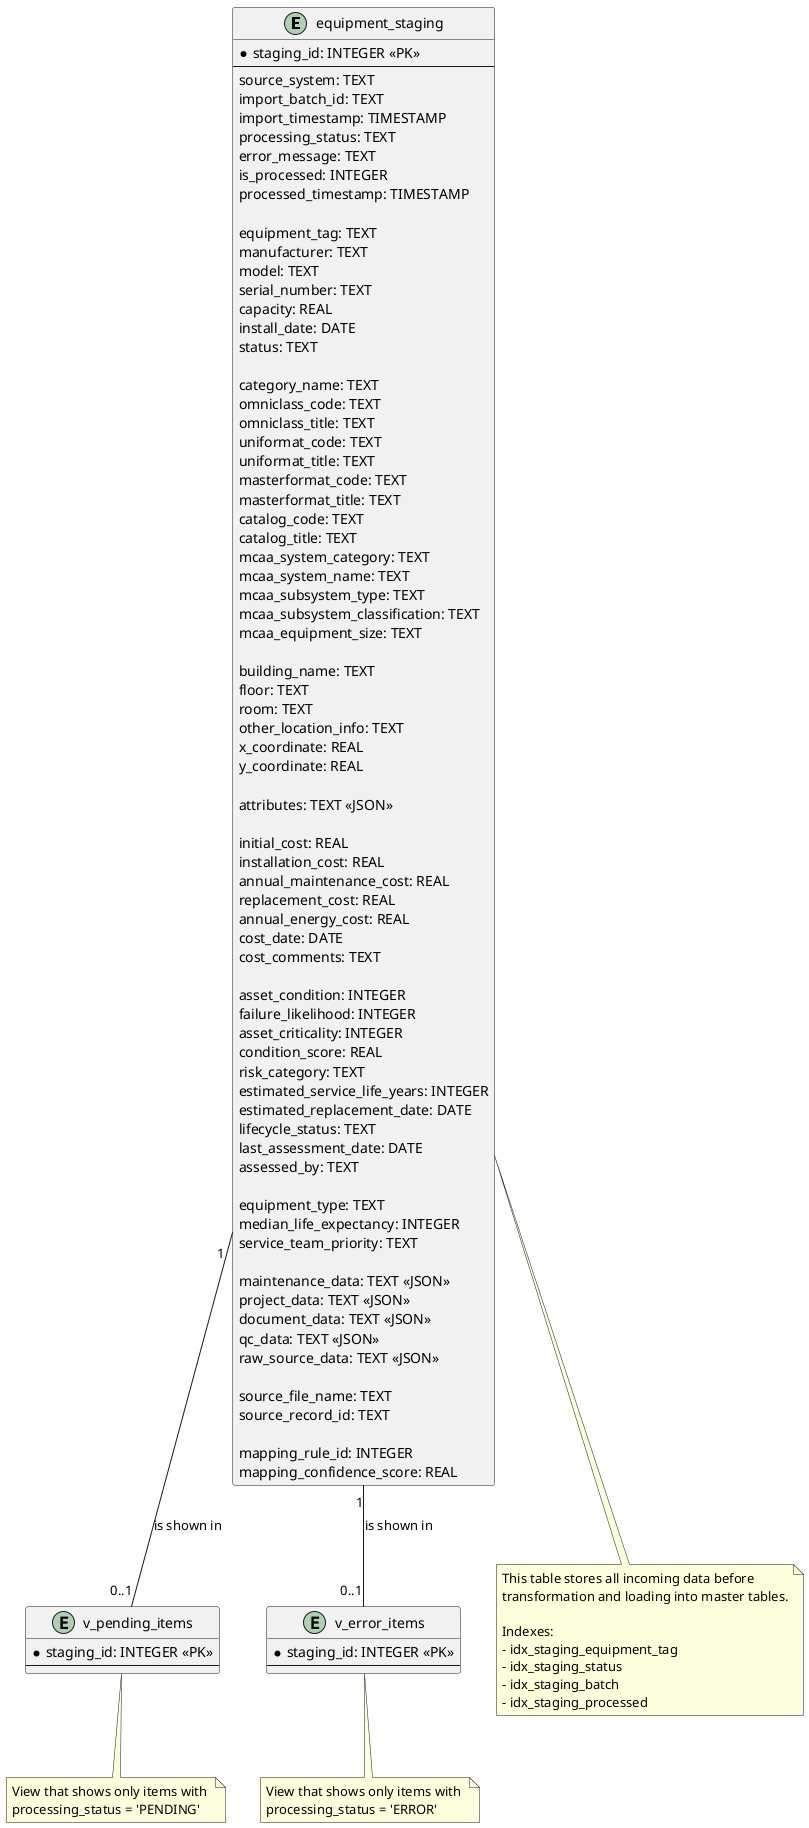 @startuml "Medtronics Staging Schema"

' Define the entities
entity "equipment_staging" as EquipmentStaging {
  * staging_id: INTEGER <<PK>>
  --
  ' Staging metadata fields
  source_system: TEXT
  import_batch_id: TEXT
  import_timestamp: TIMESTAMP
  processing_status: TEXT
  error_message: TEXT
  is_processed: INTEGER
  processed_timestamp: TIMESTAMP
  
  ' Equipment fields
  equipment_tag: TEXT
  manufacturer: TEXT
  model: TEXT
  serial_number: TEXT
  capacity: REAL
  install_date: DATE
  status: TEXT
  
  ' Classification fields
  category_name: TEXT
  omniclass_code: TEXT
  omniclass_title: TEXT
  uniformat_code: TEXT
  uniformat_title: TEXT
  masterformat_code: TEXT
  masterformat_title: TEXT
  catalog_code: TEXT
  catalog_title: TEXT
  mcaa_system_category: TEXT
  mcaa_system_name: TEXT
  mcaa_subsystem_type: TEXT
  mcaa_subsystem_classification: TEXT
  mcaa_equipment_size: TEXT
  
  ' Location fields
  building_name: TEXT
  floor: TEXT
  room: TEXT
  other_location_info: TEXT
  x_coordinate: REAL
  y_coordinate: REAL
  
  ' Attribute fields
  attributes: TEXT <<JSON>>
  
  ' Cost fields
  initial_cost: REAL
  installation_cost: REAL
  annual_maintenance_cost: REAL
  replacement_cost: REAL
  annual_energy_cost: REAL
  cost_date: DATE
  cost_comments: TEXT
  
  ' TCO fields
  asset_condition: INTEGER
  failure_likelihood: INTEGER
  asset_criticality: INTEGER
  condition_score: REAL
  risk_category: TEXT
  estimated_service_life_years: INTEGER
  estimated_replacement_date: DATE
  lifecycle_status: TEXT
  last_assessment_date: DATE
  assessed_by: TEXT
  
  ' Service life info
  equipment_type: TEXT
  median_life_expectancy: INTEGER
  service_team_priority: TEXT
  
  ' JSON data fields
  maintenance_data: TEXT <<JSON>>
  project_data: TEXT <<JSON>>
  document_data: TEXT <<JSON>>
  qc_data: TEXT <<JSON>>
  raw_source_data: TEXT <<JSON>>
  
  ' Source data fields
  source_file_name: TEXT
  source_record_id: TEXT
  
  ' Mapping fields
  mapping_rule_id: INTEGER
  mapping_confidence_score: REAL
}

entity "v_pending_items" as PendingItems {
  * staging_id: INTEGER <<PK>>
  --
  ' All fields from equipment_staging
  ' where processing_status = 'PENDING'
}

entity "v_error_items" as ErrorItems {
  * staging_id: INTEGER <<PK>>
  --
  ' All fields from equipment_staging
  ' where processing_status = 'ERROR'
}

' Define relationships
EquipmentStaging "1" -- "0..1" PendingItems : "is shown in"
EquipmentStaging "1" -- "0..1" ErrorItems : "is shown in"

note bottom of EquipmentStaging
  This table stores all incoming data before 
  transformation and loading into master tables.
  
  Indexes:
  - idx_staging_equipment_tag
  - idx_staging_status
  - idx_staging_batch
  - idx_staging_processed
end note

note bottom of PendingItems
  View that shows only items with 
  processing_status = 'PENDING'
end note

note bottom of ErrorItems
  View that shows only items with 
  processing_status = 'ERROR'
end note

@enduml